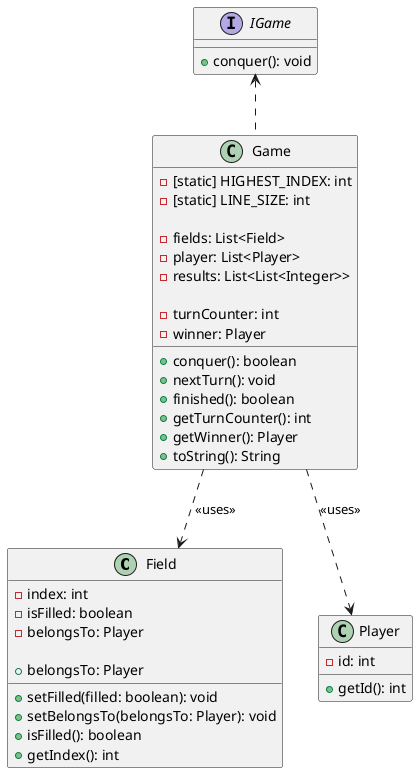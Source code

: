 @startuml

class Field {
    -index: int
    -isFilled: boolean
    -belongsTo: Player

    +setFilled(filled: boolean): void
    +setBelongsTo(belongsTo: Player): void
    +isFilled(): boolean
    +getIndex(): int
    +belongsTo: Player
}

class Game {
    -[static] HIGHEST_INDEX: int
    -[static] LINE_SIZE: int

    -fields: List<Field>
    -player: List<Player>
    -results: List<List<Integer>>

    -turnCounter: int
    -winner: Player

    +conquer(): boolean
    +nextTurn(): void
    +finished(): boolean
    +getTurnCounter(): int
    +getWinner(): Player
    +toString(): String
}

interface IGame {
    +conquer(): void
}

class Player {
    -id: int

    +getId(): int
}

Game .up.> IGame

Game ..> Field : <<uses>>
Game ..> Player : <<uses>>

@enduml